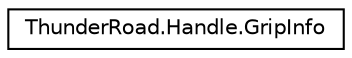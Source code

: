 digraph "Graphical Class Hierarchy"
{
 // LATEX_PDF_SIZE
  edge [fontname="Helvetica",fontsize="10",labelfontname="Helvetica",labelfontsize="10"];
  node [fontname="Helvetica",fontsize="10",shape=record];
  rankdir="LR";
  Node0 [label="ThunderRoad.Handle.GripInfo",height=0.2,width=0.4,color="black", fillcolor="white", style="filled",URL="$class_thunder_road_1_1_handle_1_1_grip_info.html",tooltip="Class GripInfo."];
}
